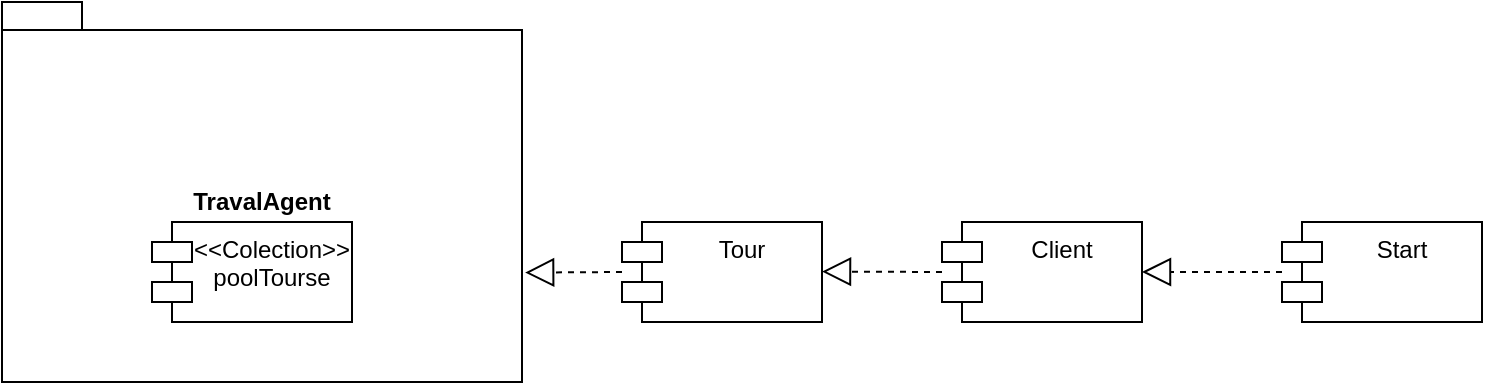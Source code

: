 <mxfile version="22.1.16" type="device">
  <diagram name="Page-1" id="b5b7bab2-c9e2-2cf4-8b2a-24fd1a2a6d21">
    <mxGraphModel dx="1018" dy="604" grid="1" gridSize="10" guides="1" tooltips="1" connect="1" arrows="1" fold="1" page="1" pageScale="1" pageWidth="827" pageHeight="1169" background="none" math="0" shadow="0">
      <root>
        <mxCell id="0" />
        <mxCell id="1" parent="0" />
        <mxCell id="LsQKSMoYAqqEck2Fieod-1" value="Tour" style="shape=module;align=left;spacingLeft=20;align=center;verticalAlign=top;whiteSpace=wrap;html=1;" vertex="1" parent="1">
          <mxGeometry x="350" y="200" width="100" height="50" as="geometry" />
        </mxCell>
        <mxCell id="LsQKSMoYAqqEck2Fieod-2" value="Client" style="shape=module;align=left;spacingLeft=20;align=center;verticalAlign=top;whiteSpace=wrap;html=1;" vertex="1" parent="1">
          <mxGeometry x="510" y="200" width="100" height="50" as="geometry" />
        </mxCell>
        <mxCell id="LsQKSMoYAqqEck2Fieod-3" value="Start" style="shape=module;align=left;spacingLeft=20;align=center;verticalAlign=top;whiteSpace=wrap;html=1;" vertex="1" parent="1">
          <mxGeometry x="680" y="200" width="100" height="50" as="geometry" />
        </mxCell>
        <mxCell id="LsQKSMoYAqqEck2Fieod-4" value="TravalAgent" style="shape=folder;fontStyle=1;spacingTop=10;tabWidth=40;tabHeight=14;tabPosition=left;html=1;whiteSpace=wrap;" vertex="1" parent="1">
          <mxGeometry x="40" y="90" width="260" height="190" as="geometry" />
        </mxCell>
        <mxCell id="LsQKSMoYAqqEck2Fieod-5" value="&amp;lt;&amp;lt;Colection&amp;gt;&amp;gt;&lt;br&gt;poolTourse" style="shape=module;align=left;spacingLeft=20;align=center;verticalAlign=top;whiteSpace=wrap;html=1;" vertex="1" parent="1">
          <mxGeometry x="115" y="200" width="100" height="50" as="geometry" />
        </mxCell>
        <mxCell id="LsQKSMoYAqqEck2Fieod-7" value="" style="endArrow=block;dashed=1;endFill=0;endSize=12;html=1;rounded=0;entryX=1;entryY=0.5;entryDx=0;entryDy=0;" edge="1" parent="1" source="LsQKSMoYAqqEck2Fieod-3" target="LsQKSMoYAqqEck2Fieod-2">
          <mxGeometry width="160" relative="1" as="geometry">
            <mxPoint x="440" y="470" as="sourcePoint" />
            <mxPoint x="600" y="470" as="targetPoint" />
          </mxGeometry>
        </mxCell>
        <mxCell id="LsQKSMoYAqqEck2Fieod-8" value="" style="endArrow=block;dashed=1;endFill=0;endSize=12;html=1;rounded=0;entryX=1;entryY=0.5;entryDx=0;entryDy=0;" edge="1" parent="1">
          <mxGeometry width="160" relative="1" as="geometry">
            <mxPoint x="510" y="225" as="sourcePoint" />
            <mxPoint x="450" y="224.77" as="targetPoint" />
          </mxGeometry>
        </mxCell>
        <mxCell id="LsQKSMoYAqqEck2Fieod-9" value="" style="endArrow=block;dashed=1;endFill=0;endSize=12;html=1;rounded=0;entryX=1.006;entryY=0.712;entryDx=0;entryDy=0;entryPerimeter=0;" edge="1" parent="1" target="LsQKSMoYAqqEck2Fieod-4">
          <mxGeometry width="160" relative="1" as="geometry">
            <mxPoint x="350" y="225" as="sourcePoint" />
            <mxPoint x="310" y="224.77" as="targetPoint" />
          </mxGeometry>
        </mxCell>
      </root>
    </mxGraphModel>
  </diagram>
</mxfile>
